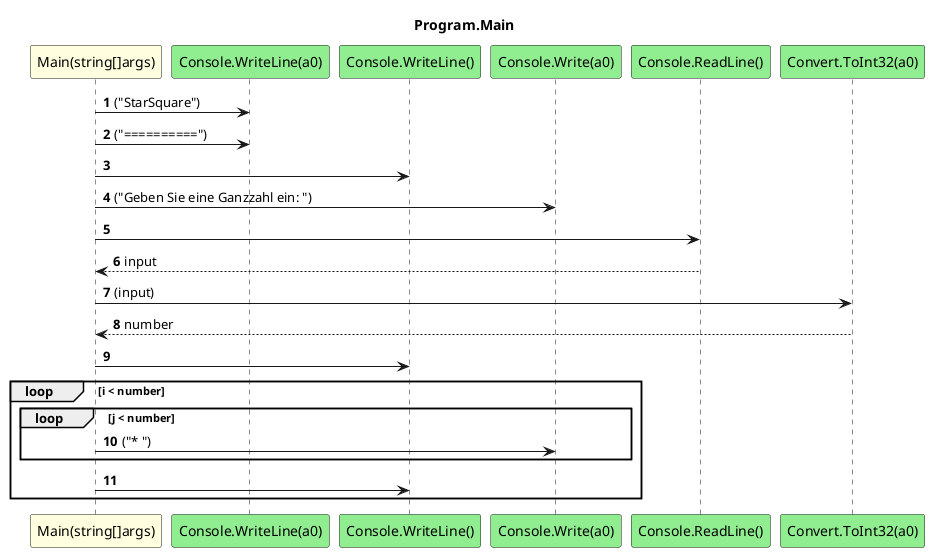 @startuml Program.Main
title Program.Main
participant "Main(string[]args)" as Main_p0 #LightYellow
participant "Console.WriteLine(a0)" as Console_WriteLine_a0 #LightGreen
participant "Console.WriteLine()" as Console_WriteLine #LightGreen
participant "Console.Write(a0)" as Console_Write_a0 #LightGreen
participant "Console.ReadLine()" as Console_ReadLine #LightGreen
participant "Convert.ToInt32(a0)" as Convert_ToInt32_a0 #LightGreen
autonumber
Main_p0 -> Console_WriteLine_a0 : ("StarSquare")
Main_p0 -> Console_WriteLine_a0 : ("==========")
Main_p0 -> Console_WriteLine
Main_p0 -> Console_Write_a0 : ("Geben Sie eine Ganzzahl ein: ")
Main_p0 -> Console_ReadLine
Console_ReadLine --> Main_p0 : input
Main_p0 -> Convert_ToInt32_a0 : (input)
Convert_ToInt32_a0 --> Main_p0 : number
Main_p0 -> Console_WriteLine
loop i < number
    loop j < number
        Main_p0 -> Console_Write_a0 : ("* ")
    end
    Main_p0 -> Console_WriteLine
end
@enduml
